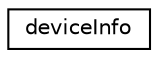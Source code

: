 digraph "Graphical Class Hierarchy"
{
 // LATEX_PDF_SIZE
  edge [fontname="Helvetica",fontsize="10",labelfontname="Helvetica",labelfontsize="10"];
  node [fontname="Helvetica",fontsize="10",shape=record];
  rankdir="LR";
  Node0 [label="deviceInfo",height=0.2,width=0.4,color="black", fillcolor="white", style="filled",URL="$structdeviceInfo.html",tooltip=" "];
}
